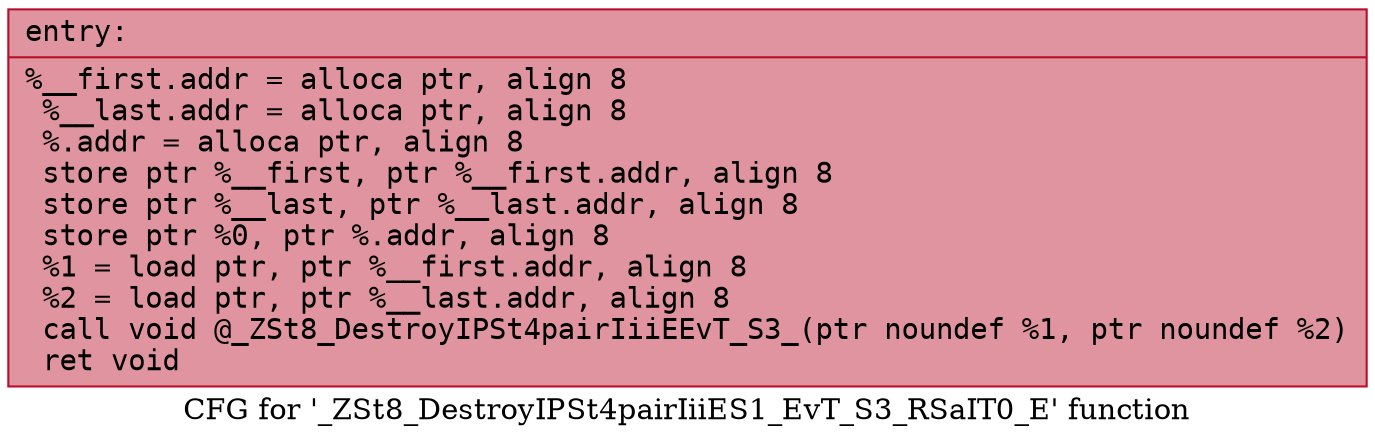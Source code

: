 digraph "CFG for '_ZSt8_DestroyIPSt4pairIiiES1_EvT_S3_RSaIT0_E' function" {
	label="CFG for '_ZSt8_DestroyIPSt4pairIiiES1_EvT_S3_RSaIT0_E' function";

	Node0x55c954eeddb0 [shape=record,color="#b70d28ff", style=filled, fillcolor="#b70d2870" fontname="Courier",label="{entry:\l|  %__first.addr = alloca ptr, align 8\l  %__last.addr = alloca ptr, align 8\l  %.addr = alloca ptr, align 8\l  store ptr %__first, ptr %__first.addr, align 8\l  store ptr %__last, ptr %__last.addr, align 8\l  store ptr %0, ptr %.addr, align 8\l  %1 = load ptr, ptr %__first.addr, align 8\l  %2 = load ptr, ptr %__last.addr, align 8\l  call void @_ZSt8_DestroyIPSt4pairIiiEEvT_S3_(ptr noundef %1, ptr noundef %2)\l  ret void\l}"];
}
